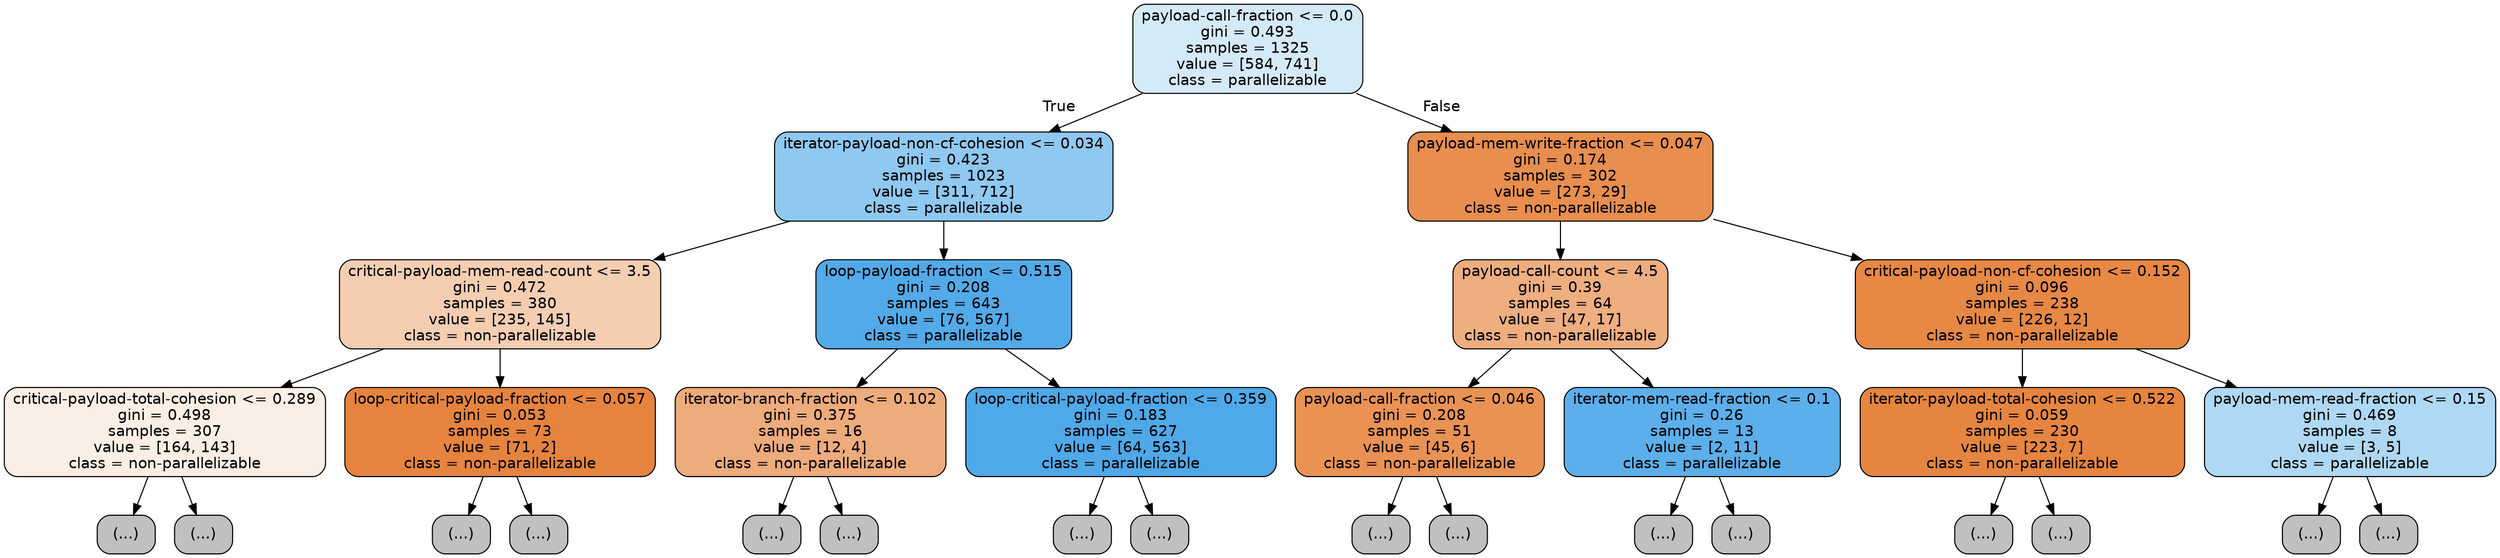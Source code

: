 digraph Tree {
node [shape=box, style="filled, rounded", color="black", fontname=helvetica] ;
edge [fontname=helvetica] ;
0 [label="payload-call-fraction <= 0.0\ngini = 0.493\nsamples = 1325\nvalue = [584, 741]\nclass = parallelizable", fillcolor="#399de536"] ;
1 [label="iterator-payload-non-cf-cohesion <= 0.034\ngini = 0.423\nsamples = 1023\nvalue = [311, 712]\nclass = parallelizable", fillcolor="#399de590"] ;
0 -> 1 [labeldistance=2.5, labelangle=45, headlabel="True"] ;
2 [label="critical-payload-mem-read-count <= 3.5\ngini = 0.472\nsamples = 380\nvalue = [235, 145]\nclass = non-parallelizable", fillcolor="#e5813962"] ;
1 -> 2 ;
3 [label="critical-payload-total-cohesion <= 0.289\ngini = 0.498\nsamples = 307\nvalue = [164, 143]\nclass = non-parallelizable", fillcolor="#e5813921"] ;
2 -> 3 ;
4 [label="(...)", fillcolor="#C0C0C0"] ;
3 -> 4 ;
47 [label="(...)", fillcolor="#C0C0C0"] ;
3 -> 47 ;
88 [label="loop-critical-payload-fraction <= 0.057\ngini = 0.053\nsamples = 73\nvalue = [71, 2]\nclass = non-parallelizable", fillcolor="#e58139f8"] ;
2 -> 88 ;
89 [label="(...)", fillcolor="#C0C0C0"] ;
88 -> 89 ;
90 [label="(...)", fillcolor="#C0C0C0"] ;
88 -> 90 ;
91 [label="loop-payload-fraction <= 0.515\ngini = 0.208\nsamples = 643\nvalue = [76, 567]\nclass = parallelizable", fillcolor="#399de5dd"] ;
1 -> 91 ;
92 [label="iterator-branch-fraction <= 0.102\ngini = 0.375\nsamples = 16\nvalue = [12, 4]\nclass = non-parallelizable", fillcolor="#e58139aa"] ;
91 -> 92 ;
93 [label="(...)", fillcolor="#C0C0C0"] ;
92 -> 93 ;
96 [label="(...)", fillcolor="#C0C0C0"] ;
92 -> 96 ;
99 [label="loop-critical-payload-fraction <= 0.359\ngini = 0.183\nsamples = 627\nvalue = [64, 563]\nclass = parallelizable", fillcolor="#399de5e2"] ;
91 -> 99 ;
100 [label="(...)", fillcolor="#C0C0C0"] ;
99 -> 100 ;
185 [label="(...)", fillcolor="#C0C0C0"] ;
99 -> 185 ;
194 [label="payload-mem-write-fraction <= 0.047\ngini = 0.174\nsamples = 302\nvalue = [273, 29]\nclass = non-parallelizable", fillcolor="#e58139e4"] ;
0 -> 194 [labeldistance=2.5, labelangle=-45, headlabel="False"] ;
195 [label="payload-call-count <= 4.5\ngini = 0.39\nsamples = 64\nvalue = [47, 17]\nclass = non-parallelizable", fillcolor="#e58139a3"] ;
194 -> 195 ;
196 [label="payload-call-fraction <= 0.046\ngini = 0.208\nsamples = 51\nvalue = [45, 6]\nclass = non-parallelizable", fillcolor="#e58139dd"] ;
195 -> 196 ;
197 [label="(...)", fillcolor="#C0C0C0"] ;
196 -> 197 ;
206 [label="(...)", fillcolor="#C0C0C0"] ;
196 -> 206 ;
207 [label="iterator-mem-read-fraction <= 0.1\ngini = 0.26\nsamples = 13\nvalue = [2, 11]\nclass = parallelizable", fillcolor="#399de5d1"] ;
195 -> 207 ;
208 [label="(...)", fillcolor="#C0C0C0"] ;
207 -> 208 ;
209 [label="(...)", fillcolor="#C0C0C0"] ;
207 -> 209 ;
210 [label="critical-payload-non-cf-cohesion <= 0.152\ngini = 0.096\nsamples = 238\nvalue = [226, 12]\nclass = non-parallelizable", fillcolor="#e58139f1"] ;
194 -> 210 ;
211 [label="iterator-payload-total-cohesion <= 0.522\ngini = 0.059\nsamples = 230\nvalue = [223, 7]\nclass = non-parallelizable", fillcolor="#e58139f7"] ;
210 -> 211 ;
212 [label="(...)", fillcolor="#C0C0C0"] ;
211 -> 212 ;
225 [label="(...)", fillcolor="#C0C0C0"] ;
211 -> 225 ;
228 [label="payload-mem-read-fraction <= 0.15\ngini = 0.469\nsamples = 8\nvalue = [3, 5]\nclass = parallelizable", fillcolor="#399de566"] ;
210 -> 228 ;
229 [label="(...)", fillcolor="#C0C0C0"] ;
228 -> 229 ;
230 [label="(...)", fillcolor="#C0C0C0"] ;
228 -> 230 ;
}